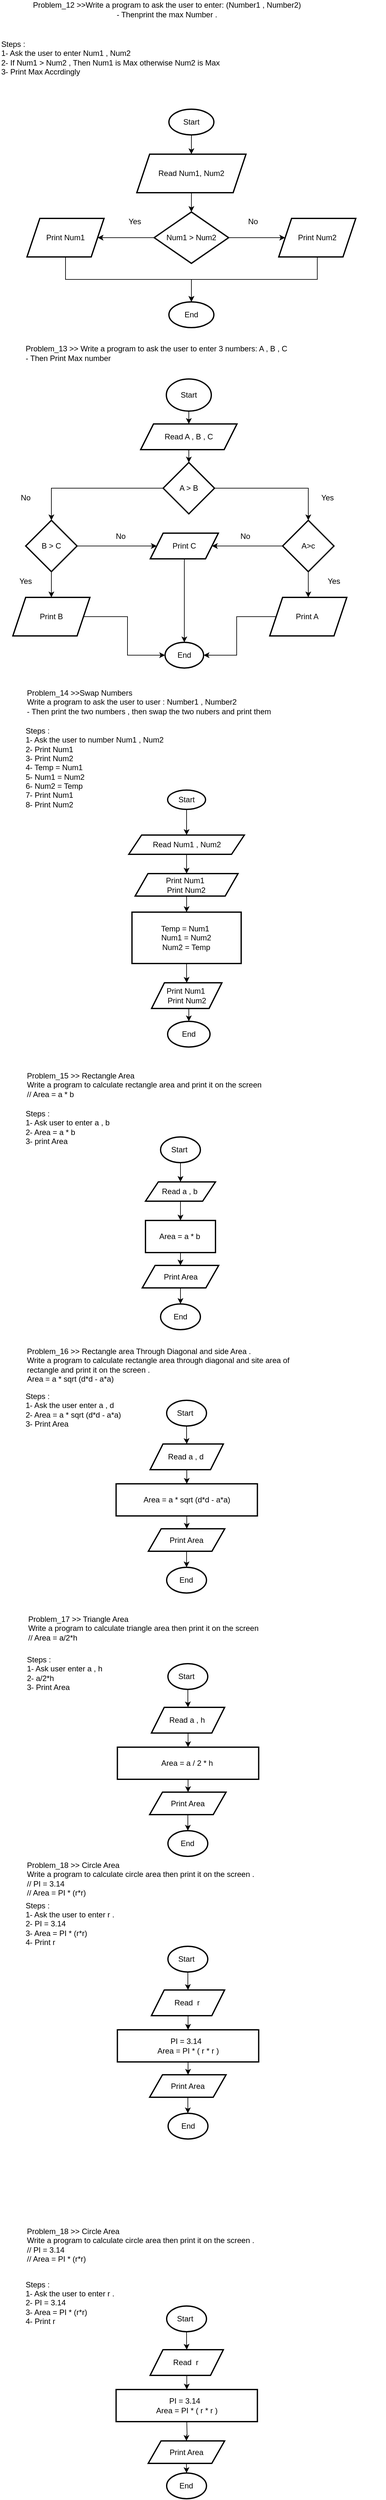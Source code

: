<mxfile version="24.7.7">
  <diagram id="C5RBs43oDa-KdzZeNtuy" name="Page-1">
    <mxGraphModel dx="927" dy="499" grid="1" gridSize="10" guides="1" tooltips="1" connect="1" arrows="1" fold="1" page="1" pageScale="1" pageWidth="827" pageHeight="1169" math="0" shadow="0">
      <root>
        <mxCell id="WIyWlLk6GJQsqaUBKTNV-0" />
        <mxCell id="WIyWlLk6GJQsqaUBKTNV-1" parent="WIyWlLk6GJQsqaUBKTNV-0" />
        <mxCell id="T20bZ-1u2gYbbRUBojmK-0" value="&lt;div&gt;Problem_12 &amp;gt;&amp;gt;Write a program to ask the user to enter: (Number1 , Number2)&lt;/div&gt;&lt;div&gt;- Thenprint the max Number .&lt;/div&gt;" style="text;html=1;align=center;verticalAlign=middle;whiteSpace=wrap;rounded=0;" vertex="1" parent="WIyWlLk6GJQsqaUBKTNV-1">
          <mxGeometry x="120" y="50" width="520" height="30" as="geometry" />
        </mxCell>
        <mxCell id="T20bZ-1u2gYbbRUBojmK-1" value="&lt;div&gt;Steps :&amp;nbsp;&lt;/div&gt;&lt;div&gt;1- Ask the user to enter Num1 , Num2&lt;/div&gt;&lt;div&gt;2- If Num1 &amp;gt; Num2 , Then Num1 is Max otherwise Num2 is Max&lt;/div&gt;&lt;div&gt;3- Print Max Accrdingly&lt;/div&gt;" style="text;html=1;align=left;verticalAlign=middle;whiteSpace=wrap;rounded=0;" vertex="1" parent="WIyWlLk6GJQsqaUBKTNV-1">
          <mxGeometry x="120" y="90" width="400" height="100" as="geometry" />
        </mxCell>
        <mxCell id="T20bZ-1u2gYbbRUBojmK-4" value="" style="edgeStyle=orthogonalEdgeStyle;rounded=0;orthogonalLoop=1;jettySize=auto;html=1;" edge="1" parent="WIyWlLk6GJQsqaUBKTNV-1" source="T20bZ-1u2gYbbRUBojmK-2" target="T20bZ-1u2gYbbRUBojmK-3">
          <mxGeometry relative="1" as="geometry" />
        </mxCell>
        <mxCell id="T20bZ-1u2gYbbRUBojmK-2" value="Start" style="strokeWidth=2;html=1;shape=mxgraph.flowchart.start_1;whiteSpace=wrap;" vertex="1" parent="WIyWlLk6GJQsqaUBKTNV-1">
          <mxGeometry x="383" y="220" width="70" height="40" as="geometry" />
        </mxCell>
        <mxCell id="T20bZ-1u2gYbbRUBojmK-6" value="" style="edgeStyle=orthogonalEdgeStyle;rounded=0;orthogonalLoop=1;jettySize=auto;html=1;" edge="1" parent="WIyWlLk6GJQsqaUBKTNV-1" source="T20bZ-1u2gYbbRUBojmK-3" target="T20bZ-1u2gYbbRUBojmK-5">
          <mxGeometry relative="1" as="geometry" />
        </mxCell>
        <mxCell id="T20bZ-1u2gYbbRUBojmK-3" value="Read Num1, Num2" style="shape=parallelogram;perimeter=parallelogramPerimeter;whiteSpace=wrap;html=1;fixedSize=1;strokeWidth=2;" vertex="1" parent="WIyWlLk6GJQsqaUBKTNV-1">
          <mxGeometry x="333" y="290" width="170" height="60" as="geometry" />
        </mxCell>
        <mxCell id="T20bZ-1u2gYbbRUBojmK-8" value="" style="edgeStyle=orthogonalEdgeStyle;rounded=0;orthogonalLoop=1;jettySize=auto;html=1;" edge="1" parent="WIyWlLk6GJQsqaUBKTNV-1" source="T20bZ-1u2gYbbRUBojmK-5" target="T20bZ-1u2gYbbRUBojmK-7">
          <mxGeometry relative="1" as="geometry" />
        </mxCell>
        <mxCell id="T20bZ-1u2gYbbRUBojmK-11" value="" style="edgeStyle=orthogonalEdgeStyle;rounded=0;orthogonalLoop=1;jettySize=auto;html=1;" edge="1" parent="WIyWlLk6GJQsqaUBKTNV-1" source="T20bZ-1u2gYbbRUBojmK-5" target="T20bZ-1u2gYbbRUBojmK-10">
          <mxGeometry relative="1" as="geometry" />
        </mxCell>
        <mxCell id="T20bZ-1u2gYbbRUBojmK-5" value="Num1 &amp;gt; Num2" style="rhombus;whiteSpace=wrap;html=1;strokeWidth=2;" vertex="1" parent="WIyWlLk6GJQsqaUBKTNV-1">
          <mxGeometry x="360" y="380" width="116" height="80" as="geometry" />
        </mxCell>
        <mxCell id="T20bZ-1u2gYbbRUBojmK-18" style="edgeStyle=orthogonalEdgeStyle;rounded=0;orthogonalLoop=1;jettySize=auto;html=1;exitX=0.5;exitY=1;exitDx=0;exitDy=0;entryX=0.5;entryY=0;entryDx=0;entryDy=0;entryPerimeter=0;" edge="1" parent="WIyWlLk6GJQsqaUBKTNV-1" source="T20bZ-1u2gYbbRUBojmK-7" target="T20bZ-1u2gYbbRUBojmK-13">
          <mxGeometry relative="1" as="geometry">
            <mxPoint x="222" y="490" as="targetPoint" />
          </mxGeometry>
        </mxCell>
        <mxCell id="T20bZ-1u2gYbbRUBojmK-7" value="Print Num1" style="shape=parallelogram;perimeter=parallelogramPerimeter;whiteSpace=wrap;html=1;fixedSize=1;strokeWidth=2;" vertex="1" parent="WIyWlLk6GJQsqaUBKTNV-1">
          <mxGeometry x="162" y="390" width="120" height="60" as="geometry" />
        </mxCell>
        <mxCell id="T20bZ-1u2gYbbRUBojmK-9" value="Yes" style="text;html=1;align=center;verticalAlign=middle;whiteSpace=wrap;rounded=0;" vertex="1" parent="WIyWlLk6GJQsqaUBKTNV-1">
          <mxGeometry x="300" y="380" width="60" height="30" as="geometry" />
        </mxCell>
        <mxCell id="T20bZ-1u2gYbbRUBojmK-17" style="edgeStyle=orthogonalEdgeStyle;rounded=0;orthogonalLoop=1;jettySize=auto;html=1;exitX=0.5;exitY=1;exitDx=0;exitDy=0;entryX=0.5;entryY=0;entryDx=0;entryDy=0;entryPerimeter=0;" edge="1" parent="WIyWlLk6GJQsqaUBKTNV-1" source="T20bZ-1u2gYbbRUBojmK-10" target="T20bZ-1u2gYbbRUBojmK-13">
          <mxGeometry relative="1" as="geometry">
            <mxPoint x="614" y="520" as="targetPoint" />
          </mxGeometry>
        </mxCell>
        <mxCell id="T20bZ-1u2gYbbRUBojmK-10" value="Print Num2" style="shape=parallelogram;perimeter=parallelogramPerimeter;whiteSpace=wrap;html=1;fixedSize=1;strokeWidth=2;" vertex="1" parent="WIyWlLk6GJQsqaUBKTNV-1">
          <mxGeometry x="554" y="390" width="120" height="60" as="geometry" />
        </mxCell>
        <mxCell id="T20bZ-1u2gYbbRUBojmK-12" value="No" style="text;html=1;align=center;verticalAlign=middle;whiteSpace=wrap;rounded=0;" vertex="1" parent="WIyWlLk6GJQsqaUBKTNV-1">
          <mxGeometry x="484" y="380" width="60" height="30" as="geometry" />
        </mxCell>
        <mxCell id="T20bZ-1u2gYbbRUBojmK-13" value="End" style="strokeWidth=2;html=1;shape=mxgraph.flowchart.start_1;whiteSpace=wrap;" vertex="1" parent="WIyWlLk6GJQsqaUBKTNV-1">
          <mxGeometry x="383" y="520" width="70" height="40" as="geometry" />
        </mxCell>
        <mxCell id="T20bZ-1u2gYbbRUBojmK-19" value="&lt;div&gt;Problem_13 &amp;gt;&amp;gt; Write a program to ask the user to enter 3 numbers: A , B , C&amp;nbsp;&lt;/div&gt;&lt;div&gt;- Then Print Max number&lt;/div&gt;" style="text;html=1;align=left;verticalAlign=middle;whiteSpace=wrap;rounded=0;" vertex="1" parent="WIyWlLk6GJQsqaUBKTNV-1">
          <mxGeometry x="158" y="585" width="520" height="30" as="geometry" />
        </mxCell>
        <mxCell id="T20bZ-1u2gYbbRUBojmK-23" value="" style="edgeStyle=orthogonalEdgeStyle;rounded=0;orthogonalLoop=1;jettySize=auto;html=1;" edge="1" parent="WIyWlLk6GJQsqaUBKTNV-1" source="T20bZ-1u2gYbbRUBojmK-21" target="T20bZ-1u2gYbbRUBojmK-22">
          <mxGeometry relative="1" as="geometry" />
        </mxCell>
        <mxCell id="T20bZ-1u2gYbbRUBojmK-21" value="Start" style="strokeWidth=2;html=1;shape=mxgraph.flowchart.start_1;whiteSpace=wrap;" vertex="1" parent="WIyWlLk6GJQsqaUBKTNV-1">
          <mxGeometry x="379" y="640" width="70" height="50" as="geometry" />
        </mxCell>
        <mxCell id="T20bZ-1u2gYbbRUBojmK-25" value="" style="edgeStyle=orthogonalEdgeStyle;rounded=0;orthogonalLoop=1;jettySize=auto;html=1;" edge="1" parent="WIyWlLk6GJQsqaUBKTNV-1" source="T20bZ-1u2gYbbRUBojmK-22" target="T20bZ-1u2gYbbRUBojmK-24">
          <mxGeometry relative="1" as="geometry" />
        </mxCell>
        <mxCell id="T20bZ-1u2gYbbRUBojmK-22" value="Read A , B , C" style="shape=parallelogram;perimeter=parallelogramPerimeter;whiteSpace=wrap;html=1;fixedSize=1;strokeWidth=2;" vertex="1" parent="WIyWlLk6GJQsqaUBKTNV-1">
          <mxGeometry x="339" y="710" width="150" height="40" as="geometry" />
        </mxCell>
        <mxCell id="T20bZ-1u2gYbbRUBojmK-27" value="" style="edgeStyle=orthogonalEdgeStyle;rounded=0;orthogonalLoop=1;jettySize=auto;html=1;" edge="1" parent="WIyWlLk6GJQsqaUBKTNV-1" source="T20bZ-1u2gYbbRUBojmK-24" target="T20bZ-1u2gYbbRUBojmK-26">
          <mxGeometry relative="1" as="geometry" />
        </mxCell>
        <mxCell id="T20bZ-1u2gYbbRUBojmK-36" value="" style="edgeStyle=orthogonalEdgeStyle;rounded=0;orthogonalLoop=1;jettySize=auto;html=1;" edge="1" parent="WIyWlLk6GJQsqaUBKTNV-1" source="T20bZ-1u2gYbbRUBojmK-24" target="T20bZ-1u2gYbbRUBojmK-35">
          <mxGeometry relative="1" as="geometry" />
        </mxCell>
        <mxCell id="T20bZ-1u2gYbbRUBojmK-24" value="A &amp;gt; B" style="rhombus;whiteSpace=wrap;html=1;strokeWidth=2;" vertex="1" parent="WIyWlLk6GJQsqaUBKTNV-1">
          <mxGeometry x="374" y="770" width="80" height="80" as="geometry" />
        </mxCell>
        <mxCell id="T20bZ-1u2gYbbRUBojmK-30" value="" style="edgeStyle=orthogonalEdgeStyle;rounded=0;orthogonalLoop=1;jettySize=auto;html=1;" edge="1" parent="WIyWlLk6GJQsqaUBKTNV-1" source="T20bZ-1u2gYbbRUBojmK-26" target="T20bZ-1u2gYbbRUBojmK-29">
          <mxGeometry relative="1" as="geometry" />
        </mxCell>
        <mxCell id="T20bZ-1u2gYbbRUBojmK-33" value="" style="edgeStyle=orthogonalEdgeStyle;rounded=0;orthogonalLoop=1;jettySize=auto;html=1;" edge="1" parent="WIyWlLk6GJQsqaUBKTNV-1" source="T20bZ-1u2gYbbRUBojmK-26" target="T20bZ-1u2gYbbRUBojmK-32">
          <mxGeometry relative="1" as="geometry" />
        </mxCell>
        <mxCell id="T20bZ-1u2gYbbRUBojmK-26" value="A&amp;gt;c" style="rhombus;whiteSpace=wrap;html=1;strokeWidth=2;" vertex="1" parent="WIyWlLk6GJQsqaUBKTNV-1">
          <mxGeometry x="560" y="860" width="80" height="80" as="geometry" />
        </mxCell>
        <mxCell id="T20bZ-1u2gYbbRUBojmK-28" value="Yes" style="text;html=1;align=center;verticalAlign=middle;whiteSpace=wrap;rounded=0;" vertex="1" parent="WIyWlLk6GJQsqaUBKTNV-1">
          <mxGeometry x="600" y="810" width="60" height="30" as="geometry" />
        </mxCell>
        <mxCell id="T20bZ-1u2gYbbRUBojmK-29" value="Print A&amp;nbsp;" style="shape=parallelogram;perimeter=parallelogramPerimeter;whiteSpace=wrap;html=1;fixedSize=1;strokeWidth=2;" vertex="1" parent="WIyWlLk6GJQsqaUBKTNV-1">
          <mxGeometry x="540" y="980" width="120" height="60" as="geometry" />
        </mxCell>
        <mxCell id="T20bZ-1u2gYbbRUBojmK-31" value="Yes" style="text;html=1;align=center;verticalAlign=middle;whiteSpace=wrap;rounded=0;" vertex="1" parent="WIyWlLk6GJQsqaUBKTNV-1">
          <mxGeometry x="610" y="940" width="60" height="30" as="geometry" />
        </mxCell>
        <mxCell id="T20bZ-1u2gYbbRUBojmK-32" value="Print C" style="shape=parallelogram;perimeter=parallelogramPerimeter;whiteSpace=wrap;html=1;fixedSize=1;strokeWidth=2;" vertex="1" parent="WIyWlLk6GJQsqaUBKTNV-1">
          <mxGeometry x="354" y="880" width="106" height="40" as="geometry" />
        </mxCell>
        <mxCell id="T20bZ-1u2gYbbRUBojmK-34" value="No" style="text;html=1;align=center;verticalAlign=middle;whiteSpace=wrap;rounded=0;" vertex="1" parent="WIyWlLk6GJQsqaUBKTNV-1">
          <mxGeometry x="472" y="870" width="60" height="30" as="geometry" />
        </mxCell>
        <mxCell id="T20bZ-1u2gYbbRUBojmK-40" value="" style="edgeStyle=orthogonalEdgeStyle;rounded=0;orthogonalLoop=1;jettySize=auto;html=1;" edge="1" parent="WIyWlLk6GJQsqaUBKTNV-1" source="T20bZ-1u2gYbbRUBojmK-35" target="T20bZ-1u2gYbbRUBojmK-39">
          <mxGeometry relative="1" as="geometry" />
        </mxCell>
        <mxCell id="T20bZ-1u2gYbbRUBojmK-41" style="edgeStyle=orthogonalEdgeStyle;rounded=0;orthogonalLoop=1;jettySize=auto;html=1;entryX=0;entryY=0.5;entryDx=0;entryDy=0;" edge="1" parent="WIyWlLk6GJQsqaUBKTNV-1" source="T20bZ-1u2gYbbRUBojmK-35" target="T20bZ-1u2gYbbRUBojmK-32">
          <mxGeometry relative="1" as="geometry" />
        </mxCell>
        <mxCell id="T20bZ-1u2gYbbRUBojmK-35" value="B &amp;gt; C" style="rhombus;whiteSpace=wrap;html=1;strokeWidth=2;" vertex="1" parent="WIyWlLk6GJQsqaUBKTNV-1">
          <mxGeometry x="160" y="860" width="80" height="80" as="geometry" />
        </mxCell>
        <mxCell id="T20bZ-1u2gYbbRUBojmK-37" value="No" style="text;html=1;align=center;verticalAlign=middle;whiteSpace=wrap;rounded=0;" vertex="1" parent="WIyWlLk6GJQsqaUBKTNV-1">
          <mxGeometry x="130" y="810" width="60" height="30" as="geometry" />
        </mxCell>
        <mxCell id="T20bZ-1u2gYbbRUBojmK-39" value="Print B" style="shape=parallelogram;perimeter=parallelogramPerimeter;whiteSpace=wrap;html=1;fixedSize=1;strokeWidth=2;" vertex="1" parent="WIyWlLk6GJQsqaUBKTNV-1">
          <mxGeometry x="140" y="980" width="120" height="60" as="geometry" />
        </mxCell>
        <mxCell id="T20bZ-1u2gYbbRUBojmK-42" value="No" style="text;html=1;align=center;verticalAlign=middle;whiteSpace=wrap;rounded=0;" vertex="1" parent="WIyWlLk6GJQsqaUBKTNV-1">
          <mxGeometry x="278" y="870" width="60" height="30" as="geometry" />
        </mxCell>
        <mxCell id="T20bZ-1u2gYbbRUBojmK-43" value="Yes" style="text;html=1;align=center;verticalAlign=middle;whiteSpace=wrap;rounded=0;" vertex="1" parent="WIyWlLk6GJQsqaUBKTNV-1">
          <mxGeometry x="130" y="940" width="60" height="30" as="geometry" />
        </mxCell>
        <mxCell id="T20bZ-1u2gYbbRUBojmK-44" value="End" style="strokeWidth=2;html=1;shape=mxgraph.flowchart.start_1;whiteSpace=wrap;" vertex="1" parent="WIyWlLk6GJQsqaUBKTNV-1">
          <mxGeometry x="377" y="1050" width="60" height="40" as="geometry" />
        </mxCell>
        <mxCell id="T20bZ-1u2gYbbRUBojmK-45" style="edgeStyle=orthogonalEdgeStyle;rounded=0;orthogonalLoop=1;jettySize=auto;html=1;entryX=1;entryY=0.5;entryDx=0;entryDy=0;entryPerimeter=0;" edge="1" parent="WIyWlLk6GJQsqaUBKTNV-1" source="T20bZ-1u2gYbbRUBojmK-29" target="T20bZ-1u2gYbbRUBojmK-44">
          <mxGeometry relative="1" as="geometry" />
        </mxCell>
        <mxCell id="T20bZ-1u2gYbbRUBojmK-46" style="edgeStyle=orthogonalEdgeStyle;rounded=0;orthogonalLoop=1;jettySize=auto;html=1;entryX=0;entryY=0.5;entryDx=0;entryDy=0;entryPerimeter=0;" edge="1" parent="WIyWlLk6GJQsqaUBKTNV-1" source="T20bZ-1u2gYbbRUBojmK-39" target="T20bZ-1u2gYbbRUBojmK-44">
          <mxGeometry relative="1" as="geometry" />
        </mxCell>
        <mxCell id="T20bZ-1u2gYbbRUBojmK-47" style="edgeStyle=orthogonalEdgeStyle;rounded=0;orthogonalLoop=1;jettySize=auto;html=1;exitX=0.5;exitY=1;exitDx=0;exitDy=0;entryX=0.5;entryY=0;entryDx=0;entryDy=0;entryPerimeter=0;" edge="1" parent="WIyWlLk6GJQsqaUBKTNV-1" source="T20bZ-1u2gYbbRUBojmK-32" target="T20bZ-1u2gYbbRUBojmK-44">
          <mxGeometry relative="1" as="geometry" />
        </mxCell>
        <mxCell id="T20bZ-1u2gYbbRUBojmK-48" value="&lt;div&gt;Problem_14 &amp;gt;&amp;gt;Swap Numbers&amp;nbsp;&lt;/div&gt;&lt;div&gt;Write a program to ask the user to user : Number1 , Number2&amp;nbsp;&lt;/div&gt;&lt;div&gt;- Then print the two numbers , then swap the two nubers and print them&amp;nbsp;&lt;/div&gt;&lt;div&gt;&lt;br&gt;&lt;/div&gt;" style="text;html=1;align=left;verticalAlign=middle;whiteSpace=wrap;rounded=0;" vertex="1" parent="WIyWlLk6GJQsqaUBKTNV-1">
          <mxGeometry x="160" y="1120" width="560" height="60" as="geometry" />
        </mxCell>
        <mxCell id="T20bZ-1u2gYbbRUBojmK-49" value="&lt;div&gt;Steps :&amp;nbsp;&lt;/div&gt;&lt;div&gt;1- Ask the user to number Num1 , Num2&amp;nbsp;&lt;/div&gt;&lt;div&gt;2- Print Num1&amp;nbsp;&lt;/div&gt;&lt;div&gt;3- Print Num2&amp;nbsp;&lt;/div&gt;&lt;div&gt;4- Temp = Num1&amp;nbsp;&lt;/div&gt;&lt;div&gt;5- Num1 = Num2&lt;/div&gt;&lt;div&gt;6- Num2 = Temp&lt;/div&gt;&lt;div&gt;7- Print Num1&amp;nbsp;&lt;/div&gt;&lt;div&gt;8- Print Num2&lt;/div&gt;" style="text;html=1;align=left;verticalAlign=middle;whiteSpace=wrap;rounded=0;" vertex="1" parent="WIyWlLk6GJQsqaUBKTNV-1">
          <mxGeometry x="158" y="1180" width="322" height="130" as="geometry" />
        </mxCell>
        <mxCell id="T20bZ-1u2gYbbRUBojmK-52" value="" style="edgeStyle=orthogonalEdgeStyle;rounded=0;orthogonalLoop=1;jettySize=auto;html=1;" edge="1" parent="WIyWlLk6GJQsqaUBKTNV-1" source="T20bZ-1u2gYbbRUBojmK-50" target="T20bZ-1u2gYbbRUBojmK-51">
          <mxGeometry relative="1" as="geometry" />
        </mxCell>
        <mxCell id="T20bZ-1u2gYbbRUBojmK-50" value="Start" style="strokeWidth=2;html=1;shape=mxgraph.flowchart.start_1;whiteSpace=wrap;" vertex="1" parent="WIyWlLk6GJQsqaUBKTNV-1">
          <mxGeometry x="381" y="1280" width="59" height="30" as="geometry" />
        </mxCell>
        <mxCell id="T20bZ-1u2gYbbRUBojmK-54" value="" style="edgeStyle=orthogonalEdgeStyle;rounded=0;orthogonalLoop=1;jettySize=auto;html=1;" edge="1" parent="WIyWlLk6GJQsqaUBKTNV-1" source="T20bZ-1u2gYbbRUBojmK-51" target="T20bZ-1u2gYbbRUBojmK-53">
          <mxGeometry relative="1" as="geometry" />
        </mxCell>
        <mxCell id="T20bZ-1u2gYbbRUBojmK-51" value="Read Num1 , Num2" style="shape=parallelogram;perimeter=parallelogramPerimeter;whiteSpace=wrap;html=1;fixedSize=1;strokeWidth=2;" vertex="1" parent="WIyWlLk6GJQsqaUBKTNV-1">
          <mxGeometry x="320.5" y="1350" width="180" height="30" as="geometry" />
        </mxCell>
        <mxCell id="T20bZ-1u2gYbbRUBojmK-56" value="" style="edgeStyle=orthogonalEdgeStyle;rounded=0;orthogonalLoop=1;jettySize=auto;html=1;" edge="1" parent="WIyWlLk6GJQsqaUBKTNV-1" source="T20bZ-1u2gYbbRUBojmK-53" target="T20bZ-1u2gYbbRUBojmK-55">
          <mxGeometry relative="1" as="geometry" />
        </mxCell>
        <mxCell id="T20bZ-1u2gYbbRUBojmK-53" value="Print Num1&amp;nbsp;&lt;div&gt;Print Num2&lt;/div&gt;" style="shape=parallelogram;perimeter=parallelogramPerimeter;whiteSpace=wrap;html=1;fixedSize=1;strokeWidth=2;" vertex="1" parent="WIyWlLk6GJQsqaUBKTNV-1">
          <mxGeometry x="330.38" y="1410" width="160.25" height="35" as="geometry" />
        </mxCell>
        <mxCell id="T20bZ-1u2gYbbRUBojmK-58" value="" style="edgeStyle=orthogonalEdgeStyle;rounded=0;orthogonalLoop=1;jettySize=auto;html=1;" edge="1" parent="WIyWlLk6GJQsqaUBKTNV-1" source="T20bZ-1u2gYbbRUBojmK-55" target="T20bZ-1u2gYbbRUBojmK-57">
          <mxGeometry relative="1" as="geometry" />
        </mxCell>
        <mxCell id="T20bZ-1u2gYbbRUBojmK-55" value="Temp = Num1&amp;nbsp;&lt;div&gt;Num1 = Num2&lt;/div&gt;&lt;div&gt;Num2 = Temp&lt;/div&gt;" style="whiteSpace=wrap;html=1;strokeWidth=2;" vertex="1" parent="WIyWlLk6GJQsqaUBKTNV-1">
          <mxGeometry x="325.49" y="1470" width="170.01" height="80" as="geometry" />
        </mxCell>
        <mxCell id="T20bZ-1u2gYbbRUBojmK-57" value="Print Num1&amp;nbsp;&lt;div&gt;Print Num2&lt;/div&gt;" style="shape=parallelogram;perimeter=parallelogramPerimeter;whiteSpace=wrap;html=1;fixedSize=1;strokeWidth=2;" vertex="1" parent="WIyWlLk6GJQsqaUBKTNV-1">
          <mxGeometry x="356" y="1580" width="109.51" height="40" as="geometry" />
        </mxCell>
        <mxCell id="T20bZ-1u2gYbbRUBojmK-61" value="End" style="strokeWidth=2;html=1;shape=mxgraph.flowchart.start_1;whiteSpace=wrap;" vertex="1" parent="WIyWlLk6GJQsqaUBKTNV-1">
          <mxGeometry x="381" y="1640" width="66" height="40" as="geometry" />
        </mxCell>
        <mxCell id="T20bZ-1u2gYbbRUBojmK-62" style="edgeStyle=orthogonalEdgeStyle;rounded=0;orthogonalLoop=1;jettySize=auto;html=1;exitX=0.5;exitY=1;exitDx=0;exitDy=0;entryX=0.5;entryY=0;entryDx=0;entryDy=0;entryPerimeter=0;" edge="1" parent="WIyWlLk6GJQsqaUBKTNV-1" source="T20bZ-1u2gYbbRUBojmK-57" target="T20bZ-1u2gYbbRUBojmK-61">
          <mxGeometry relative="1" as="geometry" />
        </mxCell>
        <mxCell id="T20bZ-1u2gYbbRUBojmK-63" value="&lt;div&gt;Problem_15 &amp;gt;&amp;gt; Rectangle Area&lt;/div&gt;&lt;div&gt;Write a program to calculate rectangle area and print it on the screen&lt;/div&gt;&lt;div&gt;// Area = a * b&lt;/div&gt;" style="text;html=1;align=left;verticalAlign=middle;whiteSpace=wrap;rounded=0;" vertex="1" parent="WIyWlLk6GJQsqaUBKTNV-1">
          <mxGeometry x="160" y="1724" width="460" height="30" as="geometry" />
        </mxCell>
        <mxCell id="T20bZ-1u2gYbbRUBojmK-64" value="&lt;div&gt;Steps :&amp;nbsp;&lt;/div&gt;&lt;div&gt;1- Ask user to enter a , b&amp;nbsp;&lt;/div&gt;&lt;div&gt;2- Area = a * b&amp;nbsp;&lt;/div&gt;&lt;div&gt;3- print Area&amp;nbsp;&lt;/div&gt;" style="text;html=1;align=left;verticalAlign=middle;whiteSpace=wrap;rounded=0;" vertex="1" parent="WIyWlLk6GJQsqaUBKTNV-1">
          <mxGeometry x="158" y="1790" width="330" height="30" as="geometry" />
        </mxCell>
        <mxCell id="T20bZ-1u2gYbbRUBojmK-67" value="" style="edgeStyle=orthogonalEdgeStyle;rounded=0;orthogonalLoop=1;jettySize=auto;html=1;" edge="1" parent="WIyWlLk6GJQsqaUBKTNV-1" source="T20bZ-1u2gYbbRUBojmK-65" target="T20bZ-1u2gYbbRUBojmK-66">
          <mxGeometry relative="1" as="geometry" />
        </mxCell>
        <mxCell id="T20bZ-1u2gYbbRUBojmK-65" value="Start&amp;nbsp;" style="strokeWidth=2;html=1;shape=mxgraph.flowchart.start_1;whiteSpace=wrap;" vertex="1" parent="WIyWlLk6GJQsqaUBKTNV-1">
          <mxGeometry x="370" y="1820" width="62" height="40" as="geometry" />
        </mxCell>
        <mxCell id="T20bZ-1u2gYbbRUBojmK-69" value="" style="edgeStyle=orthogonalEdgeStyle;rounded=0;orthogonalLoop=1;jettySize=auto;html=1;" edge="1" parent="WIyWlLk6GJQsqaUBKTNV-1" source="T20bZ-1u2gYbbRUBojmK-66" target="T20bZ-1u2gYbbRUBojmK-68">
          <mxGeometry relative="1" as="geometry" />
        </mxCell>
        <mxCell id="T20bZ-1u2gYbbRUBojmK-66" value="Read a , b&amp;nbsp;" style="shape=parallelogram;perimeter=parallelogramPerimeter;whiteSpace=wrap;html=1;fixedSize=1;strokeWidth=2;" vertex="1" parent="WIyWlLk6GJQsqaUBKTNV-1">
          <mxGeometry x="346.5" y="1890" width="109" height="30" as="geometry" />
        </mxCell>
        <mxCell id="T20bZ-1u2gYbbRUBojmK-72" value="" style="edgeStyle=orthogonalEdgeStyle;rounded=0;orthogonalLoop=1;jettySize=auto;html=1;" edge="1" parent="WIyWlLk6GJQsqaUBKTNV-1" source="T20bZ-1u2gYbbRUBojmK-68" target="T20bZ-1u2gYbbRUBojmK-71">
          <mxGeometry relative="1" as="geometry" />
        </mxCell>
        <mxCell id="T20bZ-1u2gYbbRUBojmK-68" value="Area = a * b&amp;nbsp;" style="whiteSpace=wrap;html=1;strokeWidth=2;" vertex="1" parent="WIyWlLk6GJQsqaUBKTNV-1">
          <mxGeometry x="346.5" y="1950" width="109" height="50" as="geometry" />
        </mxCell>
        <mxCell id="T20bZ-1u2gYbbRUBojmK-71" value="Print Area" style="shape=parallelogram;perimeter=parallelogramPerimeter;whiteSpace=wrap;html=1;fixedSize=1;strokeWidth=2;" vertex="1" parent="WIyWlLk6GJQsqaUBKTNV-1">
          <mxGeometry x="341.5" y="2020" width="119" height="35" as="geometry" />
        </mxCell>
        <mxCell id="T20bZ-1u2gYbbRUBojmK-73" value="End" style="strokeWidth=2;html=1;shape=mxgraph.flowchart.start_1;whiteSpace=wrap;" vertex="1" parent="WIyWlLk6GJQsqaUBKTNV-1">
          <mxGeometry x="370" y="2080" width="62" height="40" as="geometry" />
        </mxCell>
        <mxCell id="T20bZ-1u2gYbbRUBojmK-74" style="edgeStyle=orthogonalEdgeStyle;rounded=0;orthogonalLoop=1;jettySize=auto;html=1;exitX=0.5;exitY=1;exitDx=0;exitDy=0;entryX=0.5;entryY=0;entryDx=0;entryDy=0;entryPerimeter=0;" edge="1" parent="WIyWlLk6GJQsqaUBKTNV-1" source="T20bZ-1u2gYbbRUBojmK-71" target="T20bZ-1u2gYbbRUBojmK-73">
          <mxGeometry relative="1" as="geometry" />
        </mxCell>
        <mxCell id="T20bZ-1u2gYbbRUBojmK-75" value="&lt;div&gt;Problem_16 &amp;gt;&amp;gt; Rectangle area Through Diagonal and side Area .&lt;/div&gt;&lt;div&gt;Write a program to calculate rectangle area through diagonal and site area of rectangle and print it on the screen .&lt;/div&gt;&lt;div&gt;Area = a * sqrt (d*d - a*a)&lt;/div&gt;" style="text;html=1;align=left;verticalAlign=middle;whiteSpace=wrap;rounded=0;" vertex="1" parent="WIyWlLk6GJQsqaUBKTNV-1">
          <mxGeometry x="160" y="2160" width="460" height="30" as="geometry" />
        </mxCell>
        <mxCell id="T20bZ-1u2gYbbRUBojmK-76" value="&lt;div&gt;Steps :&amp;nbsp;&lt;/div&gt;&lt;div&gt;1- Ask the user enter a , d&amp;nbsp;&lt;/div&gt;&lt;div&gt;2- Area = a * sqrt (d*d - a*a)&lt;/div&gt;&lt;div&gt;3- Print Area&amp;nbsp;&lt;/div&gt;" style="text;html=1;align=left;verticalAlign=middle;whiteSpace=wrap;rounded=0;" vertex="1" parent="WIyWlLk6GJQsqaUBKTNV-1">
          <mxGeometry x="158" y="2230" width="330" height="30" as="geometry" />
        </mxCell>
        <mxCell id="T20bZ-1u2gYbbRUBojmK-77" value="" style="edgeStyle=orthogonalEdgeStyle;rounded=0;orthogonalLoop=1;jettySize=auto;html=1;" edge="1" parent="WIyWlLk6GJQsqaUBKTNV-1" source="T20bZ-1u2gYbbRUBojmK-78" target="T20bZ-1u2gYbbRUBojmK-80">
          <mxGeometry relative="1" as="geometry" />
        </mxCell>
        <mxCell id="T20bZ-1u2gYbbRUBojmK-78" value="Start&amp;nbsp;" style="strokeWidth=2;html=1;shape=mxgraph.flowchart.start_1;whiteSpace=wrap;" vertex="1" parent="WIyWlLk6GJQsqaUBKTNV-1">
          <mxGeometry x="379.49" y="2230" width="62" height="40" as="geometry" />
        </mxCell>
        <mxCell id="T20bZ-1u2gYbbRUBojmK-79" value="" style="edgeStyle=orthogonalEdgeStyle;rounded=0;orthogonalLoop=1;jettySize=auto;html=1;" edge="1" parent="WIyWlLk6GJQsqaUBKTNV-1" source="T20bZ-1u2gYbbRUBojmK-80" target="T20bZ-1u2gYbbRUBojmK-82">
          <mxGeometry relative="1" as="geometry" />
        </mxCell>
        <mxCell id="T20bZ-1u2gYbbRUBojmK-80" value="Read a , d&amp;nbsp;" style="shape=parallelogram;perimeter=parallelogramPerimeter;whiteSpace=wrap;html=1;fixedSize=1;strokeWidth=2;" vertex="1" parent="WIyWlLk6GJQsqaUBKTNV-1">
          <mxGeometry x="353.75" y="2298" width="114.01" height="40" as="geometry" />
        </mxCell>
        <mxCell id="T20bZ-1u2gYbbRUBojmK-81" value="" style="edgeStyle=orthogonalEdgeStyle;rounded=0;orthogonalLoop=1;jettySize=auto;html=1;" edge="1" parent="WIyWlLk6GJQsqaUBKTNV-1" source="T20bZ-1u2gYbbRUBojmK-82" target="T20bZ-1u2gYbbRUBojmK-83">
          <mxGeometry relative="1" as="geometry" />
        </mxCell>
        <mxCell id="T20bZ-1u2gYbbRUBojmK-82" value="Area = a * sqrt (d*d - a*a)" style="whiteSpace=wrap;html=1;strokeWidth=2;" vertex="1" parent="WIyWlLk6GJQsqaUBKTNV-1">
          <mxGeometry x="300.76" y="2360" width="220" height="50" as="geometry" />
        </mxCell>
        <mxCell id="T20bZ-1u2gYbbRUBojmK-83" value="Print Area" style="shape=parallelogram;perimeter=parallelogramPerimeter;whiteSpace=wrap;html=1;fixedSize=1;strokeWidth=2;" vertex="1" parent="WIyWlLk6GJQsqaUBKTNV-1">
          <mxGeometry x="350.99" y="2430" width="119" height="35" as="geometry" />
        </mxCell>
        <mxCell id="T20bZ-1u2gYbbRUBojmK-84" value="End" style="strokeWidth=2;html=1;shape=mxgraph.flowchart.start_1;whiteSpace=wrap;" vertex="1" parent="WIyWlLk6GJQsqaUBKTNV-1">
          <mxGeometry x="379.49" y="2490" width="62" height="40" as="geometry" />
        </mxCell>
        <mxCell id="T20bZ-1u2gYbbRUBojmK-85" style="edgeStyle=orthogonalEdgeStyle;rounded=0;orthogonalLoop=1;jettySize=auto;html=1;exitX=0.5;exitY=1;exitDx=0;exitDy=0;entryX=0.5;entryY=0;entryDx=0;entryDy=0;entryPerimeter=0;" edge="1" parent="WIyWlLk6GJQsqaUBKTNV-1" source="T20bZ-1u2gYbbRUBojmK-83" target="T20bZ-1u2gYbbRUBojmK-84">
          <mxGeometry relative="1" as="geometry" />
        </mxCell>
        <mxCell id="T20bZ-1u2gYbbRUBojmK-86" value="&lt;div&gt;Problem_17 &amp;gt;&amp;gt; Triangle Area&amp;nbsp;&lt;/div&gt;&lt;div&gt;Write a program to calculate triangle area then print it on the screen&amp;nbsp;&lt;/div&gt;&lt;div&gt;// Area = a/2*h&amp;nbsp;&amp;nbsp;&lt;/div&gt;" style="text;html=1;align=left;verticalAlign=middle;whiteSpace=wrap;rounded=0;" vertex="1" parent="WIyWlLk6GJQsqaUBKTNV-1">
          <mxGeometry x="162" y="2570" width="460" height="30" as="geometry" />
        </mxCell>
        <mxCell id="T20bZ-1u2gYbbRUBojmK-87" value="&lt;div&gt;Steps :&lt;/div&gt;&lt;div&gt;1- Ask user enter a , h&amp;nbsp;&lt;/div&gt;&lt;div&gt;2- a/2*h&amp;nbsp;&lt;/div&gt;&lt;div&gt;3- Print Area&amp;nbsp;&lt;/div&gt;" style="text;html=1;align=left;verticalAlign=middle;whiteSpace=wrap;rounded=0;" vertex="1" parent="WIyWlLk6GJQsqaUBKTNV-1">
          <mxGeometry x="160" y="2640" width="330" height="30" as="geometry" />
        </mxCell>
        <mxCell id="T20bZ-1u2gYbbRUBojmK-88" value="" style="edgeStyle=orthogonalEdgeStyle;rounded=0;orthogonalLoop=1;jettySize=auto;html=1;" edge="1" parent="WIyWlLk6GJQsqaUBKTNV-1" source="T20bZ-1u2gYbbRUBojmK-89" target="T20bZ-1u2gYbbRUBojmK-91">
          <mxGeometry relative="1" as="geometry" />
        </mxCell>
        <mxCell id="T20bZ-1u2gYbbRUBojmK-89" value="Start&amp;nbsp;" style="strokeWidth=2;html=1;shape=mxgraph.flowchart.start_1;whiteSpace=wrap;" vertex="1" parent="WIyWlLk6GJQsqaUBKTNV-1">
          <mxGeometry x="381.49" y="2640" width="62" height="40" as="geometry" />
        </mxCell>
        <mxCell id="T20bZ-1u2gYbbRUBojmK-90" value="" style="edgeStyle=orthogonalEdgeStyle;rounded=0;orthogonalLoop=1;jettySize=auto;html=1;" edge="1" parent="WIyWlLk6GJQsqaUBKTNV-1" source="T20bZ-1u2gYbbRUBojmK-91" target="T20bZ-1u2gYbbRUBojmK-93">
          <mxGeometry relative="1" as="geometry" />
        </mxCell>
        <mxCell id="T20bZ-1u2gYbbRUBojmK-91" value="Read a , h&amp;nbsp;" style="shape=parallelogram;perimeter=parallelogramPerimeter;whiteSpace=wrap;html=1;fixedSize=1;strokeWidth=2;" vertex="1" parent="WIyWlLk6GJQsqaUBKTNV-1">
          <mxGeometry x="355.75" y="2708" width="114.01" height="40" as="geometry" />
        </mxCell>
        <mxCell id="T20bZ-1u2gYbbRUBojmK-92" value="" style="edgeStyle=orthogonalEdgeStyle;rounded=0;orthogonalLoop=1;jettySize=auto;html=1;" edge="1" parent="WIyWlLk6GJQsqaUBKTNV-1" source="T20bZ-1u2gYbbRUBojmK-93" target="T20bZ-1u2gYbbRUBojmK-94">
          <mxGeometry relative="1" as="geometry" />
        </mxCell>
        <mxCell id="T20bZ-1u2gYbbRUBojmK-93" value="Area =&amp;nbsp;a / 2 * h&amp;nbsp;" style="whiteSpace=wrap;html=1;strokeWidth=2;" vertex="1" parent="WIyWlLk6GJQsqaUBKTNV-1">
          <mxGeometry x="302.76" y="2770" width="220" height="50" as="geometry" />
        </mxCell>
        <mxCell id="T20bZ-1u2gYbbRUBojmK-94" value="Print Area" style="shape=parallelogram;perimeter=parallelogramPerimeter;whiteSpace=wrap;html=1;fixedSize=1;strokeWidth=2;" vertex="1" parent="WIyWlLk6GJQsqaUBKTNV-1">
          <mxGeometry x="352.99" y="2840" width="119" height="35" as="geometry" />
        </mxCell>
        <mxCell id="T20bZ-1u2gYbbRUBojmK-95" value="End" style="strokeWidth=2;html=1;shape=mxgraph.flowchart.start_1;whiteSpace=wrap;" vertex="1" parent="WIyWlLk6GJQsqaUBKTNV-1">
          <mxGeometry x="381.49" y="2900" width="62" height="40" as="geometry" />
        </mxCell>
        <mxCell id="T20bZ-1u2gYbbRUBojmK-96" style="edgeStyle=orthogonalEdgeStyle;rounded=0;orthogonalLoop=1;jettySize=auto;html=1;exitX=0.5;exitY=1;exitDx=0;exitDy=0;entryX=0.5;entryY=0;entryDx=0;entryDy=0;entryPerimeter=0;" edge="1" parent="WIyWlLk6GJQsqaUBKTNV-1" source="T20bZ-1u2gYbbRUBojmK-94" target="T20bZ-1u2gYbbRUBojmK-95">
          <mxGeometry relative="1" as="geometry" />
        </mxCell>
        <mxCell id="T20bZ-1u2gYbbRUBojmK-97" value="&lt;div&gt;Problem_18 &amp;gt;&amp;gt; Circle Area&amp;nbsp;&lt;/div&gt;&lt;div&gt;Write a program to calculate circle area then print it on the screen .&amp;nbsp;&lt;/div&gt;&lt;div&gt;// PI = 3.14&amp;nbsp;&lt;/div&gt;&lt;div&gt;// Area = PI * (r*r)&lt;/div&gt;" style="text;html=1;align=left;verticalAlign=middle;whiteSpace=wrap;rounded=0;" vertex="1" parent="WIyWlLk6GJQsqaUBKTNV-1">
          <mxGeometry x="160" y="2960" width="460" height="30" as="geometry" />
        </mxCell>
        <mxCell id="T20bZ-1u2gYbbRUBojmK-98" value="&lt;div&gt;Steps :&lt;/div&gt;&lt;div&gt;1- Ask the user to enter r .&lt;/div&gt;&lt;div&gt;2- PI = 3.14&lt;/div&gt;&lt;div&gt;3- Area = PI * (r*r)&lt;/div&gt;&lt;div&gt;4- Print r&amp;nbsp;&lt;/div&gt;" style="text;html=1;align=left;verticalAlign=middle;whiteSpace=wrap;rounded=0;" vertex="1" parent="WIyWlLk6GJQsqaUBKTNV-1">
          <mxGeometry x="158" y="3030" width="330" height="30" as="geometry" />
        </mxCell>
        <mxCell id="T20bZ-1u2gYbbRUBojmK-99" value="" style="edgeStyle=orthogonalEdgeStyle;rounded=0;orthogonalLoop=1;jettySize=auto;html=1;" edge="1" parent="WIyWlLk6GJQsqaUBKTNV-1" source="T20bZ-1u2gYbbRUBojmK-100" target="T20bZ-1u2gYbbRUBojmK-102">
          <mxGeometry relative="1" as="geometry" />
        </mxCell>
        <mxCell id="T20bZ-1u2gYbbRUBojmK-100" value="Start&amp;nbsp;" style="strokeWidth=2;html=1;shape=mxgraph.flowchart.start_1;whiteSpace=wrap;" vertex="1" parent="WIyWlLk6GJQsqaUBKTNV-1">
          <mxGeometry x="381.49" y="3080" width="62" height="40" as="geometry" />
        </mxCell>
        <mxCell id="T20bZ-1u2gYbbRUBojmK-101" value="" style="edgeStyle=orthogonalEdgeStyle;rounded=0;orthogonalLoop=1;jettySize=auto;html=1;" edge="1" parent="WIyWlLk6GJQsqaUBKTNV-1" source="T20bZ-1u2gYbbRUBojmK-102" target="T20bZ-1u2gYbbRUBojmK-104">
          <mxGeometry relative="1" as="geometry" />
        </mxCell>
        <mxCell id="T20bZ-1u2gYbbRUBojmK-102" value="Read&amp;nbsp; r&amp;nbsp;" style="shape=parallelogram;perimeter=parallelogramPerimeter;whiteSpace=wrap;html=1;fixedSize=1;strokeWidth=2;" vertex="1" parent="WIyWlLk6GJQsqaUBKTNV-1">
          <mxGeometry x="355.75" y="3148" width="114.01" height="40" as="geometry" />
        </mxCell>
        <mxCell id="T20bZ-1u2gYbbRUBojmK-103" value="" style="edgeStyle=orthogonalEdgeStyle;rounded=0;orthogonalLoop=1;jettySize=auto;html=1;" edge="1" parent="WIyWlLk6GJQsqaUBKTNV-1" source="T20bZ-1u2gYbbRUBojmK-104" target="T20bZ-1u2gYbbRUBojmK-105">
          <mxGeometry relative="1" as="geometry" />
        </mxCell>
        <mxCell id="T20bZ-1u2gYbbRUBojmK-104" value="PI = 3.14&amp;nbsp;&amp;nbsp;&lt;div&gt;Area = PI * ( r * r )&lt;br&gt;&lt;/div&gt;" style="whiteSpace=wrap;html=1;strokeWidth=2;" vertex="1" parent="WIyWlLk6GJQsqaUBKTNV-1">
          <mxGeometry x="302.76" y="3210" width="220" height="50" as="geometry" />
        </mxCell>
        <mxCell id="T20bZ-1u2gYbbRUBojmK-105" value="Print Area" style="shape=parallelogram;perimeter=parallelogramPerimeter;whiteSpace=wrap;html=1;fixedSize=1;strokeWidth=2;" vertex="1" parent="WIyWlLk6GJQsqaUBKTNV-1">
          <mxGeometry x="352.99" y="3280" width="119" height="35" as="geometry" />
        </mxCell>
        <mxCell id="T20bZ-1u2gYbbRUBojmK-106" value="End" style="strokeWidth=2;html=1;shape=mxgraph.flowchart.start_1;whiteSpace=wrap;" vertex="1" parent="WIyWlLk6GJQsqaUBKTNV-1">
          <mxGeometry x="381.76" y="3340" width="62" height="40" as="geometry" />
        </mxCell>
        <mxCell id="T20bZ-1u2gYbbRUBojmK-107" style="edgeStyle=orthogonalEdgeStyle;rounded=0;orthogonalLoop=1;jettySize=auto;html=1;exitX=0.5;exitY=1;exitDx=0;exitDy=0;entryX=0.5;entryY=0;entryDx=0;entryDy=0;entryPerimeter=0;" edge="1" parent="WIyWlLk6GJQsqaUBKTNV-1" source="T20bZ-1u2gYbbRUBojmK-105">
          <mxGeometry relative="1" as="geometry">
            <mxPoint x="412.49" y="3340" as="targetPoint" />
          </mxGeometry>
        </mxCell>
        <mxCell id="T20bZ-1u2gYbbRUBojmK-108" value="&lt;div&gt;Problem_18 &amp;gt;&amp;gt; Circle Area&amp;nbsp;&lt;/div&gt;&lt;div&gt;Write a program to calculate circle area then print it on the screen .&amp;nbsp;&lt;/div&gt;&lt;div&gt;// PI = 3.14&amp;nbsp;&lt;/div&gt;&lt;div&gt;// Area = PI * (r*r)&lt;/div&gt;" style="text;html=1;align=left;verticalAlign=middle;whiteSpace=wrap;rounded=0;" vertex="1" parent="WIyWlLk6GJQsqaUBKTNV-1">
          <mxGeometry x="160" y="3530" width="460" height="30" as="geometry" />
        </mxCell>
        <mxCell id="T20bZ-1u2gYbbRUBojmK-109" value="&lt;div&gt;Steps :&lt;/div&gt;&lt;div&gt;1- Ask the user to enter r .&lt;/div&gt;&lt;div&gt;2- PI = 3.14&lt;/div&gt;&lt;div&gt;3- Area = PI * (r*r)&lt;/div&gt;&lt;div&gt;4- Print r&amp;nbsp;&lt;/div&gt;" style="text;html=1;align=left;verticalAlign=middle;whiteSpace=wrap;rounded=0;" vertex="1" parent="WIyWlLk6GJQsqaUBKTNV-1">
          <mxGeometry x="158" y="3620" width="330" height="30" as="geometry" />
        </mxCell>
        <mxCell id="T20bZ-1u2gYbbRUBojmK-110" value="" style="edgeStyle=orthogonalEdgeStyle;rounded=0;orthogonalLoop=1;jettySize=auto;html=1;" edge="1" parent="WIyWlLk6GJQsqaUBKTNV-1" source="T20bZ-1u2gYbbRUBojmK-111" target="T20bZ-1u2gYbbRUBojmK-113">
          <mxGeometry relative="1" as="geometry" />
        </mxCell>
        <mxCell id="T20bZ-1u2gYbbRUBojmK-111" value="Start&amp;nbsp;" style="strokeWidth=2;html=1;shape=mxgraph.flowchart.start_1;whiteSpace=wrap;" vertex="1" parent="WIyWlLk6GJQsqaUBKTNV-1">
          <mxGeometry x="379.49" y="3640" width="62" height="40" as="geometry" />
        </mxCell>
        <mxCell id="T20bZ-1u2gYbbRUBojmK-112" value="" style="edgeStyle=orthogonalEdgeStyle;rounded=0;orthogonalLoop=1;jettySize=auto;html=1;" edge="1" parent="WIyWlLk6GJQsqaUBKTNV-1" source="T20bZ-1u2gYbbRUBojmK-113">
          <mxGeometry relative="1" as="geometry">
            <mxPoint x="410.8" y="3770" as="targetPoint" />
          </mxGeometry>
        </mxCell>
        <mxCell id="T20bZ-1u2gYbbRUBojmK-113" value="Read&amp;nbsp; r&amp;nbsp;" style="shape=parallelogram;perimeter=parallelogramPerimeter;whiteSpace=wrap;html=1;fixedSize=1;strokeWidth=2;" vertex="1" parent="WIyWlLk6GJQsqaUBKTNV-1">
          <mxGeometry x="353.75" y="3708" width="114.01" height="40" as="geometry" />
        </mxCell>
        <mxCell id="T20bZ-1u2gYbbRUBojmK-114" value="" style="edgeStyle=orthogonalEdgeStyle;rounded=0;orthogonalLoop=1;jettySize=auto;html=1;" edge="1" parent="WIyWlLk6GJQsqaUBKTNV-1" target="T20bZ-1u2gYbbRUBojmK-116">
          <mxGeometry relative="1" as="geometry">
            <mxPoint x="410.8" y="3820" as="sourcePoint" />
          </mxGeometry>
        </mxCell>
        <mxCell id="T20bZ-1u2gYbbRUBojmK-115" value="PI = 3.14&amp;nbsp;&amp;nbsp;&lt;div&gt;Area = PI * ( r * r )&lt;br&gt;&lt;/div&gt;" style="whiteSpace=wrap;html=1;strokeWidth=2;" vertex="1" parent="WIyWlLk6GJQsqaUBKTNV-1">
          <mxGeometry x="300.76" y="3770" width="220" height="50" as="geometry" />
        </mxCell>
        <mxCell id="T20bZ-1u2gYbbRUBojmK-116" value="Print Area" style="shape=parallelogram;perimeter=parallelogramPerimeter;whiteSpace=wrap;html=1;fixedSize=1;strokeWidth=2;" vertex="1" parent="WIyWlLk6GJQsqaUBKTNV-1">
          <mxGeometry x="350.76" y="3850" width="119" height="35" as="geometry" />
        </mxCell>
        <mxCell id="T20bZ-1u2gYbbRUBojmK-117" value="End" style="strokeWidth=2;html=1;shape=mxgraph.flowchart.start_1;whiteSpace=wrap;" vertex="1" parent="WIyWlLk6GJQsqaUBKTNV-1">
          <mxGeometry x="379.49" y="3900" width="62" height="40" as="geometry" />
        </mxCell>
        <mxCell id="T20bZ-1u2gYbbRUBojmK-118" style="edgeStyle=orthogonalEdgeStyle;rounded=0;orthogonalLoop=1;jettySize=auto;html=1;exitX=0.5;exitY=1;exitDx=0;exitDy=0;entryX=0.5;entryY=0;entryDx=0;entryDy=0;entryPerimeter=0;" edge="1" parent="WIyWlLk6GJQsqaUBKTNV-1" source="T20bZ-1u2gYbbRUBojmK-116" target="T20bZ-1u2gYbbRUBojmK-117">
          <mxGeometry relative="1" as="geometry" />
        </mxCell>
      </root>
    </mxGraphModel>
  </diagram>
</mxfile>
